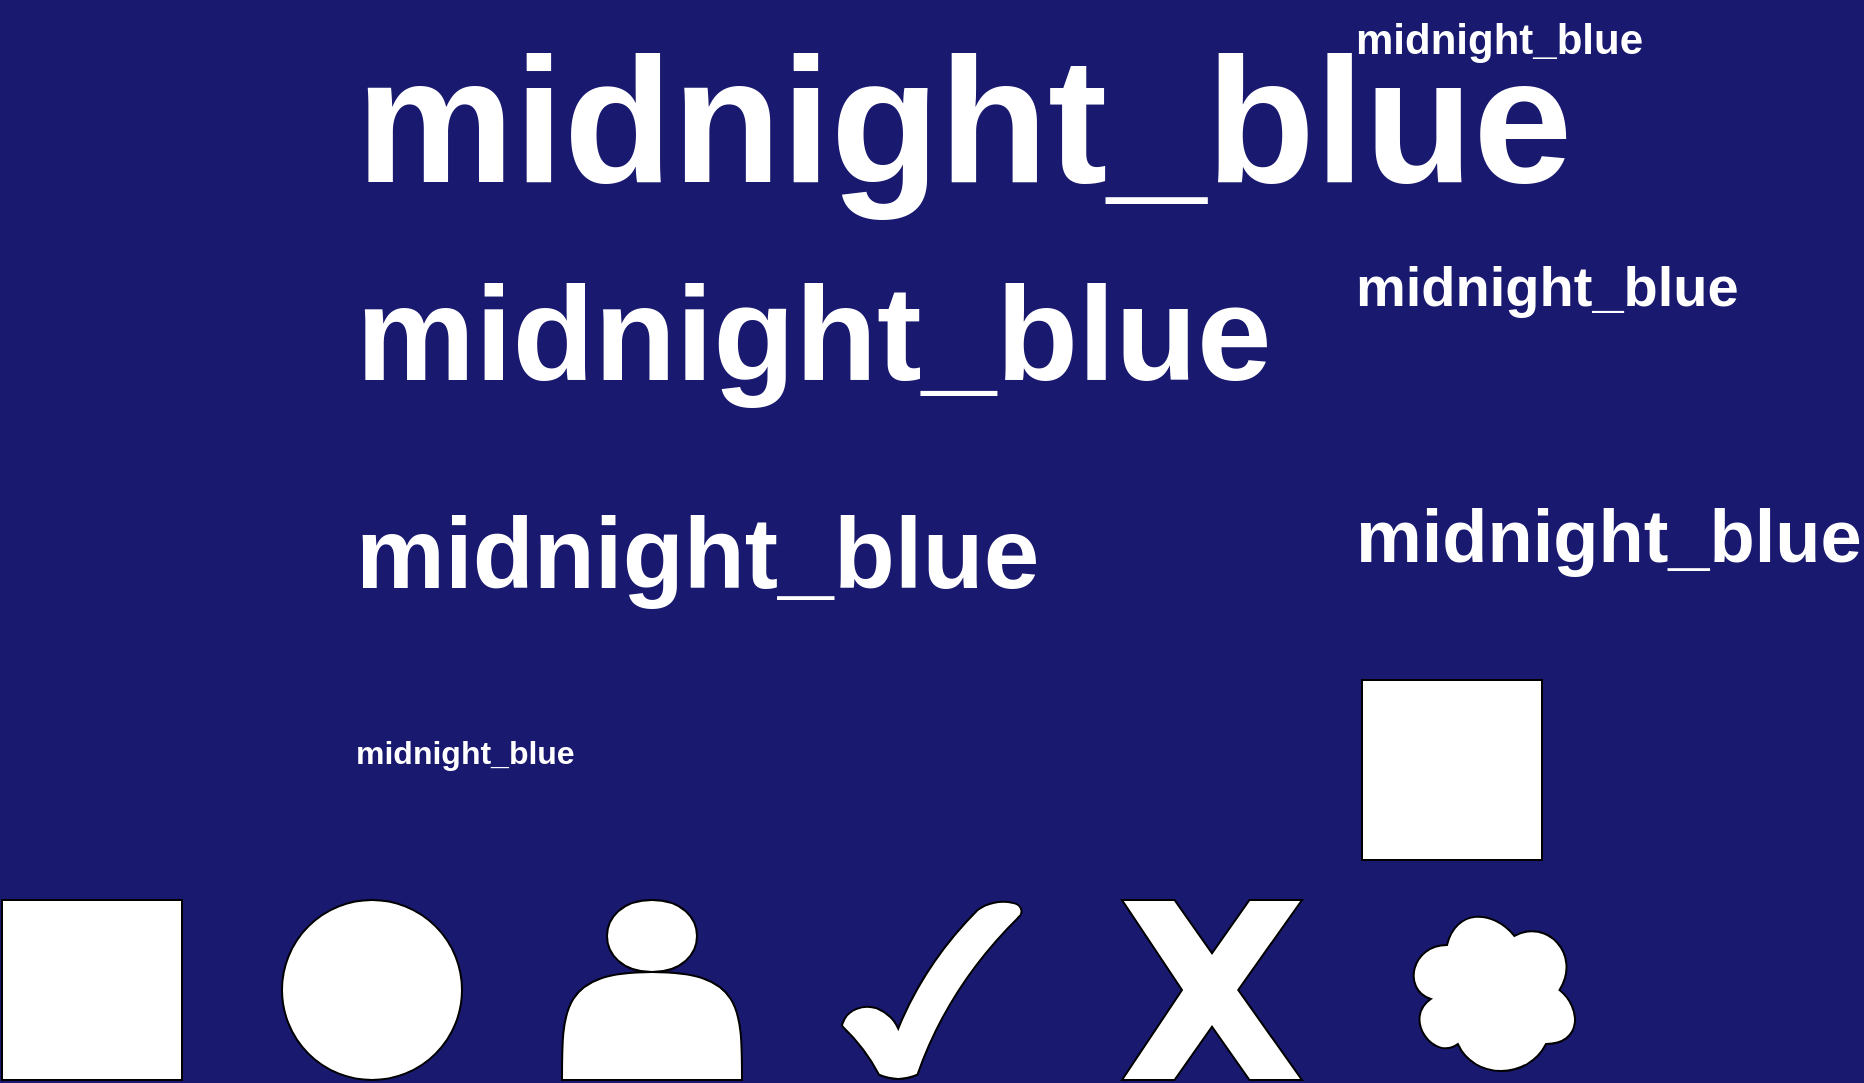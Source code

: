<mxfile>
  <diagram id="LjV" name="midnight_blue">
    <mxGraphModel dx="0" dy="0" background="#191970" grid="0" gridSize="10" guides="1" tooltips="1" connect="1" arrows="1" fold="1" page="1" pageScale="1" pageWidth="1169" pageHeight="827" math="0" shadow="0">
      <root>
        <mxCell id="page_root_LjV" parent="LjV"/>
        <mxCell id="node_root_LjV" parent="page_root_LjV"/>
        <mxCell id="LjV-2" value="midnight_blue" style="whiteSpace=wrap;html=1;fontColor=#FFFFFF;text;fontSize=89;fontStyle=1;fillColor=none" vertex="1" parent="node_root_LjV">
          <mxGeometry x="200" y="35" width="100" height="50" as="geometry"/>
        </mxCell>
        <mxCell id="LjV-3" value="midnight_blue" style="whiteSpace=wrap;html=1;fontColor=#FFFFFF;text;fontSize=21;fontStyle=1;fillColor=none" vertex="1" parent="node_root_LjV">
          <mxGeometry x="700" y="35" width="100" height="50" as="geometry"/>
        </mxCell>
        <mxCell id="LjV-4" value="midnight_blue" style="whiteSpace=wrap;html=1;fontColor=#FFFFFF;text;fontSize=67;fontStyle=1;fillColor=none" vertex="1" parent="node_root_LjV">
          <mxGeometry x="200" y="155" width="100" height="50" as="geometry"/>
        </mxCell>
        <mxCell id="LjV-5" value="midnight_blue" style="whiteSpace=wrap;html=1;fontColor=#FFFFFF;text;fontSize=28;fontStyle=1;fillColor=none" vertex="1" parent="node_root_LjV">
          <mxGeometry x="700" y="155" width="100" height="50" as="geometry"/>
        </mxCell>
        <mxCell id="LjV-6" value="midnight_blue" style="whiteSpace=wrap;html=1;fontColor=#FFFFFF;text;fontSize=50;fontStyle=1;fillColor=none" vertex="1" parent="node_root_LjV">
          <mxGeometry x="200" y="275" width="100" height="50" as="geometry"/>
        </mxCell>
        <mxCell id="LjV-7" value="midnight_blue" style="whiteSpace=wrap;html=1;fontColor=#FFFFFF;text;fontSize=37;fontStyle=1;fillColor=none" vertex="1" parent="node_root_LjV">
          <mxGeometry x="700" y="275" width="100" height="50" as="geometry"/>
        </mxCell>
        <mxCell id="LjV-8" value="midnight_blue" style="whiteSpace=wrap;html=1;fontColor=#FFFFFF;text;fontSize=16;fontStyle=1;fillColor=none" vertex="1" parent="node_root_LjV">
          <mxGeometry x="200" y="395" width="100" height="50" as="geometry"/>
        </mxCell>
        <mxCell id="LjV-9" value="" style="whiteSpace=wrap;html=1;fillColor=#ffffff;strokeColor=#000000;fontColor=#000000" vertex="1" parent="node_root_LjV">
          <mxGeometry x="705" y="375" width="90" height="90" as="geometry"/>
        </mxCell>
        <mxCell id="LjV-11" value="" style="whiteSpace=wrap;html=1;fillColor=#ffffff;strokeColor=#000000;fontColor=#000000" vertex="1" parent="node_root_LjV">
          <mxGeometry x="25" y="485" width="90" height="90" as="geometry"/>
        </mxCell>
        <mxCell id="LjV-12" value="" style="whiteSpace=wrap;html=1;fillColor=#ffffff;strokeColor=#000000;fontColor=#000000;ellipse" vertex="1" parent="node_root_LjV">
          <mxGeometry x="165" y="485" width="90" height="90" as="geometry"/>
        </mxCell>
        <mxCell id="LjV-13" value="" style="whiteSpace=wrap;html=1;fillColor=#ffffff;strokeColor=#000000;fontColor=#000000;shape=actor" vertex="1" parent="node_root_LjV">
          <mxGeometry x="305" y="485" width="90" height="90" as="geometry"/>
        </mxCell>
        <mxCell id="LjV-14" value="" style="whiteSpace=wrap;html=1;fillColor=#ffffff;strokeColor=#000000;fontColor=#000000;verticalLabelPosition=bottom;verticalAlign=top;shape=mxgraph.basic.tick" vertex="1" parent="node_root_LjV">
          <mxGeometry x="445" y="485" width="90" height="90" as="geometry"/>
        </mxCell>
        <mxCell id="LjV-15" value="" style="whiteSpace=wrap;html=1;fillColor=#ffffff;strokeColor=#000000;fontColor=#000000;verticalLabelPosition=bottom;verticalAlign=top;html=1;shape=mxgraph.basic.x" vertex="1" parent="node_root_LjV">
          <mxGeometry x="585" y="485" width="90" height="90" as="geometry"/>
        </mxCell>
        <mxCell id="LjV-16" value="" style="whiteSpace=wrap;html=1;fillColor=#ffffff;strokeColor=#000000;fontColor=#000000;shape=cloud" vertex="1" parent="node_root_LjV">
          <mxGeometry x="725" y="485" width="90" height="90" as="geometry"/>
        </mxCell>
      </root>
    </mxGraphModel>
  </diagram>
  <diagram id="L88" name="dodger_blue">
    <mxGraphModel dx="0" dy="0" background="#1E90FF" grid="0" gridSize="10" guides="1" tooltips="1" connect="1" arrows="1" fold="1" page="1" pageScale="1" pageWidth="1169" pageHeight="827" math="0" shadow="0">
      <root>
        <mxCell id="page_root_L88" parent="L88"/>
        <mxCell id="node_root_L88" parent="page_root_L88"/>
        <mxCell id="L88-2" value="dodger_blue" style="whiteSpace=wrap;html=1;fontColor=#FFFFFF;text;fontSize=89;fontStyle=1;fillColor=none" vertex="1" parent="node_root_L88">
          <mxGeometry x="200" y="35" width="100" height="50" as="geometry"/>
        </mxCell>
        <mxCell id="L88-3" value="dodger_blue" style="whiteSpace=wrap;html=1;fontColor=#FFFFFF;text;fontSize=21;fontStyle=1;fillColor=none" vertex="1" parent="node_root_L88">
          <mxGeometry x="700" y="35" width="100" height="50" as="geometry"/>
        </mxCell>
        <mxCell id="L88-4" value="dodger_blue" style="whiteSpace=wrap;html=1;fontColor=#FFFFFF;text;fontSize=67;fontStyle=1;fillColor=none" vertex="1" parent="node_root_L88">
          <mxGeometry x="200" y="155" width="100" height="50" as="geometry"/>
        </mxCell>
        <mxCell id="L88-5" value="dodger_blue" style="whiteSpace=wrap;html=1;fontColor=#FFFFFF;text;fontSize=28;fontStyle=1;fillColor=none" vertex="1" parent="node_root_L88">
          <mxGeometry x="700" y="155" width="100" height="50" as="geometry"/>
        </mxCell>
        <mxCell id="L88-6" value="dodger_blue" style="whiteSpace=wrap;html=1;fontColor=#FFFFFF;text;fontSize=50;fontStyle=1;fillColor=none" vertex="1" parent="node_root_L88">
          <mxGeometry x="200" y="275" width="100" height="50" as="geometry"/>
        </mxCell>
        <mxCell id="L88-7" value="dodger_blue" style="whiteSpace=wrap;html=1;fontColor=#FFFFFF;text;fontSize=37;fontStyle=1;fillColor=none" vertex="1" parent="node_root_L88">
          <mxGeometry x="700" y="275" width="100" height="50" as="geometry"/>
        </mxCell>
        <mxCell id="L88-8" value="dodger_blue" style="whiteSpace=wrap;html=1;fontColor=#FFFFFF;text;fontSize=16;fontStyle=1;fillColor=none" vertex="1" parent="node_root_L88">
          <mxGeometry x="200" y="395" width="100" height="50" as="geometry"/>
        </mxCell>
        <mxCell id="L88-9" value="" style="whiteSpace=wrap;html=1;fillColor=#ffffff;strokeColor=#000000;fontColor=#000000" vertex="1" parent="node_root_L88">
          <mxGeometry x="705" y="375" width="90" height="90" as="geometry"/>
        </mxCell>
        <mxCell id="L88-11" value="" style="whiteSpace=wrap;html=1;fillColor=#ffffff;strokeColor=#000000;fontColor=#000000" vertex="1" parent="node_root_L88">
          <mxGeometry x="25" y="485" width="90" height="90" as="geometry"/>
        </mxCell>
        <mxCell id="L88-12" value="" style="whiteSpace=wrap;html=1;fillColor=#ffffff;strokeColor=#000000;fontColor=#000000;ellipse" vertex="1" parent="node_root_L88">
          <mxGeometry x="165" y="485" width="90" height="90" as="geometry"/>
        </mxCell>
        <mxCell id="L88-13" value="" style="whiteSpace=wrap;html=1;fillColor=#ffffff;strokeColor=#000000;fontColor=#000000;shape=actor" vertex="1" parent="node_root_L88">
          <mxGeometry x="305" y="485" width="90" height="90" as="geometry"/>
        </mxCell>
        <mxCell id="L88-14" value="" style="whiteSpace=wrap;html=1;fillColor=#ffffff;strokeColor=#000000;fontColor=#000000;verticalLabelPosition=bottom;verticalAlign=top;shape=mxgraph.basic.tick" vertex="1" parent="node_root_L88">
          <mxGeometry x="445" y="485" width="90" height="90" as="geometry"/>
        </mxCell>
        <mxCell id="L88-15" value="" style="whiteSpace=wrap;html=1;fillColor=#ffffff;strokeColor=#000000;fontColor=#000000;verticalLabelPosition=bottom;verticalAlign=top;html=1;shape=mxgraph.basic.x" vertex="1" parent="node_root_L88">
          <mxGeometry x="585" y="485" width="90" height="90" as="geometry"/>
        </mxCell>
        <mxCell id="L88-16" value="" style="whiteSpace=wrap;html=1;fillColor=#ffffff;strokeColor=#000000;fontColor=#000000;shape=cloud" vertex="1" parent="node_root_L88">
          <mxGeometry x="725" y="485" width="90" height="90" as="geometry"/>
        </mxCell>
      </root>
    </mxGraphModel>
  </diagram>
  <diagram id="Abt" name="light_sea_green">
    <mxGraphModel dx="0" dy="0" background="#20B2AA" grid="0" gridSize="10" guides="1" tooltips="1" connect="1" arrows="1" fold="1" page="1" pageScale="1" pageWidth="1169" pageHeight="827" math="0" shadow="0">
      <root>
        <mxCell id="page_root_Abt" parent="Abt"/>
        <mxCell id="node_root_Abt" parent="page_root_Abt"/>
        <mxCell id="Abt-2" value="light_sea_green" style="whiteSpace=wrap;html=1;fontColor=#FFFFFF;text;fontSize=89;fontStyle=1;fillColor=none" vertex="1" parent="node_root_Abt">
          <mxGeometry x="200" y="35" width="100" height="50" as="geometry"/>
        </mxCell>
        <mxCell id="Abt-3" value="light_sea_green" style="whiteSpace=wrap;html=1;fontColor=#FFFFFF;text;fontSize=21;fontStyle=1;fillColor=none" vertex="1" parent="node_root_Abt">
          <mxGeometry x="700" y="35" width="100" height="50" as="geometry"/>
        </mxCell>
        <mxCell id="Abt-4" value="light_sea_green" style="whiteSpace=wrap;html=1;fontColor=#FFFFFF;text;fontSize=67;fontStyle=1;fillColor=none" vertex="1" parent="node_root_Abt">
          <mxGeometry x="200" y="155" width="100" height="50" as="geometry"/>
        </mxCell>
        <mxCell id="Abt-5" value="light_sea_green" style="whiteSpace=wrap;html=1;fontColor=#FFFFFF;text;fontSize=28;fontStyle=1;fillColor=none" vertex="1" parent="node_root_Abt">
          <mxGeometry x="700" y="155" width="100" height="50" as="geometry"/>
        </mxCell>
        <mxCell id="Abt-6" value="light_sea_green" style="whiteSpace=wrap;html=1;fontColor=#FFFFFF;text;fontSize=50;fontStyle=1;fillColor=none" vertex="1" parent="node_root_Abt">
          <mxGeometry x="200" y="275" width="100" height="50" as="geometry"/>
        </mxCell>
        <mxCell id="Abt-7" value="light_sea_green" style="whiteSpace=wrap;html=1;fontColor=#FFFFFF;text;fontSize=37;fontStyle=1;fillColor=none" vertex="1" parent="node_root_Abt">
          <mxGeometry x="700" y="275" width="100" height="50" as="geometry"/>
        </mxCell>
        <mxCell id="Abt-8" value="light_sea_green" style="whiteSpace=wrap;html=1;fontColor=#FFFFFF;text;fontSize=16;fontStyle=1;fillColor=none" vertex="1" parent="node_root_Abt">
          <mxGeometry x="200" y="395" width="100" height="50" as="geometry"/>
        </mxCell>
        <mxCell id="Abt-9" value="" style="whiteSpace=wrap;html=1;fillColor=#ffffff;strokeColor=#000000;fontColor=#000000" vertex="1" parent="node_root_Abt">
          <mxGeometry x="705" y="375" width="90" height="90" as="geometry"/>
        </mxCell>
        <mxCell id="Abt-11" value="" style="whiteSpace=wrap;html=1;fillColor=#ffffff;strokeColor=#000000;fontColor=#000000" vertex="1" parent="node_root_Abt">
          <mxGeometry x="25" y="485" width="90" height="90" as="geometry"/>
        </mxCell>
        <mxCell id="Abt-12" value="" style="whiteSpace=wrap;html=1;fillColor=#ffffff;strokeColor=#000000;fontColor=#000000;ellipse" vertex="1" parent="node_root_Abt">
          <mxGeometry x="165" y="485" width="90" height="90" as="geometry"/>
        </mxCell>
        <mxCell id="Abt-13" value="" style="whiteSpace=wrap;html=1;fillColor=#ffffff;strokeColor=#000000;fontColor=#000000;shape=actor" vertex="1" parent="node_root_Abt">
          <mxGeometry x="305" y="485" width="90" height="90" as="geometry"/>
        </mxCell>
        <mxCell id="Abt-14" value="" style="whiteSpace=wrap;html=1;fillColor=#ffffff;strokeColor=#000000;fontColor=#000000;verticalLabelPosition=bottom;verticalAlign=top;shape=mxgraph.basic.tick" vertex="1" parent="node_root_Abt">
          <mxGeometry x="445" y="485" width="90" height="90" as="geometry"/>
        </mxCell>
        <mxCell id="Abt-15" value="" style="whiteSpace=wrap;html=1;fillColor=#ffffff;strokeColor=#000000;fontColor=#000000;verticalLabelPosition=bottom;verticalAlign=top;html=1;shape=mxgraph.basic.x" vertex="1" parent="node_root_Abt">
          <mxGeometry x="585" y="485" width="90" height="90" as="geometry"/>
        </mxCell>
        <mxCell id="Abt-16" value="" style="whiteSpace=wrap;html=1;fillColor=#ffffff;strokeColor=#000000;fontColor=#000000;shape=cloud" vertex="1" parent="node_root_Abt">
          <mxGeometry x="725" y="485" width="90" height="90" as="geometry"/>
        </mxCell>
      </root>
    </mxGraphModel>
  </diagram>
  <diagram id="ZtF" name="forest_green">
    <mxGraphModel dx="0" dy="0" background="#228B22" grid="0" gridSize="10" guides="1" tooltips="1" connect="1" arrows="1" fold="1" page="1" pageScale="1" pageWidth="1169" pageHeight="827" math="0" shadow="0">
      <root>
        <mxCell id="page_root_ZtF" parent="ZtF"/>
        <mxCell id="node_root_ZtF" parent="page_root_ZtF"/>
        <mxCell id="ZtF-2" value="forest_green" style="whiteSpace=wrap;html=1;fontColor=#FFFFFF;text;fontSize=89;fontStyle=1;fillColor=none" vertex="1" parent="node_root_ZtF">
          <mxGeometry x="200" y="35" width="100" height="50" as="geometry"/>
        </mxCell>
        <mxCell id="ZtF-3" value="forest_green" style="whiteSpace=wrap;html=1;fontColor=#FFFFFF;text;fontSize=21;fontStyle=1;fillColor=none" vertex="1" parent="node_root_ZtF">
          <mxGeometry x="700" y="35" width="100" height="50" as="geometry"/>
        </mxCell>
        <mxCell id="ZtF-4" value="forest_green" style="whiteSpace=wrap;html=1;fontColor=#FFFFFF;text;fontSize=67;fontStyle=1;fillColor=none" vertex="1" parent="node_root_ZtF">
          <mxGeometry x="200" y="155" width="100" height="50" as="geometry"/>
        </mxCell>
        <mxCell id="ZtF-5" value="forest_green" style="whiteSpace=wrap;html=1;fontColor=#FFFFFF;text;fontSize=28;fontStyle=1;fillColor=none" vertex="1" parent="node_root_ZtF">
          <mxGeometry x="700" y="155" width="100" height="50" as="geometry"/>
        </mxCell>
        <mxCell id="ZtF-6" value="forest_green" style="whiteSpace=wrap;html=1;fontColor=#FFFFFF;text;fontSize=50;fontStyle=1;fillColor=none" vertex="1" parent="node_root_ZtF">
          <mxGeometry x="200" y="275" width="100" height="50" as="geometry"/>
        </mxCell>
        <mxCell id="ZtF-7" value="forest_green" style="whiteSpace=wrap;html=1;fontColor=#FFFFFF;text;fontSize=37;fontStyle=1;fillColor=none" vertex="1" parent="node_root_ZtF">
          <mxGeometry x="700" y="275" width="100" height="50" as="geometry"/>
        </mxCell>
        <mxCell id="ZtF-8" value="forest_green" style="whiteSpace=wrap;html=1;fontColor=#FFFFFF;text;fontSize=16;fontStyle=1;fillColor=none" vertex="1" parent="node_root_ZtF">
          <mxGeometry x="200" y="395" width="100" height="50" as="geometry"/>
        </mxCell>
        <mxCell id="ZtF-9" value="" style="whiteSpace=wrap;html=1;fillColor=#ffffff;strokeColor=#000000;fontColor=#000000" vertex="1" parent="node_root_ZtF">
          <mxGeometry x="705" y="375" width="90" height="90" as="geometry"/>
        </mxCell>
        <mxCell id="ZtF-11" value="" style="whiteSpace=wrap;html=1;fillColor=#ffffff;strokeColor=#000000;fontColor=#000000" vertex="1" parent="node_root_ZtF">
          <mxGeometry x="25" y="485" width="90" height="90" as="geometry"/>
        </mxCell>
        <mxCell id="ZtF-12" value="" style="whiteSpace=wrap;html=1;fillColor=#ffffff;strokeColor=#000000;fontColor=#000000;ellipse" vertex="1" parent="node_root_ZtF">
          <mxGeometry x="165" y="485" width="90" height="90" as="geometry"/>
        </mxCell>
        <mxCell id="ZtF-13" value="" style="whiteSpace=wrap;html=1;fillColor=#ffffff;strokeColor=#000000;fontColor=#000000;shape=actor" vertex="1" parent="node_root_ZtF">
          <mxGeometry x="305" y="485" width="90" height="90" as="geometry"/>
        </mxCell>
        <mxCell id="ZtF-14" value="" style="whiteSpace=wrap;html=1;fillColor=#ffffff;strokeColor=#000000;fontColor=#000000;verticalLabelPosition=bottom;verticalAlign=top;shape=mxgraph.basic.tick" vertex="1" parent="node_root_ZtF">
          <mxGeometry x="445" y="485" width="90" height="90" as="geometry"/>
        </mxCell>
        <mxCell id="ZtF-15" value="" style="whiteSpace=wrap;html=1;fillColor=#ffffff;strokeColor=#000000;fontColor=#000000;verticalLabelPosition=bottom;verticalAlign=top;html=1;shape=mxgraph.basic.x" vertex="1" parent="node_root_ZtF">
          <mxGeometry x="585" y="485" width="90" height="90" as="geometry"/>
        </mxCell>
        <mxCell id="ZtF-16" value="" style="whiteSpace=wrap;html=1;fillColor=#ffffff;strokeColor=#000000;fontColor=#000000;shape=cloud" vertex="1" parent="node_root_ZtF">
          <mxGeometry x="725" y="485" width="90" height="90" as="geometry"/>
        </mxCell>
      </root>
    </mxGraphModel>
  </diagram>
  <diagram id="W2i" name="sea_green">
    <mxGraphModel dx="0" dy="0" background="#2E8B57" grid="0" gridSize="10" guides="1" tooltips="1" connect="1" arrows="1" fold="1" page="1" pageScale="1" pageWidth="1169" pageHeight="827" math="0" shadow="0">
      <root>
        <mxCell id="page_root_W2i" parent="W2i"/>
        <mxCell id="node_root_W2i" parent="page_root_W2i"/>
        <mxCell id="W2i-2" value="sea_green" style="whiteSpace=wrap;html=1;fontColor=#FFFFFF;text;fontSize=89;fontStyle=1;fillColor=none" vertex="1" parent="node_root_W2i">
          <mxGeometry x="200" y="35" width="100" height="50" as="geometry"/>
        </mxCell>
        <mxCell id="W2i-3" value="sea_green" style="whiteSpace=wrap;html=1;fontColor=#FFFFFF;text;fontSize=21;fontStyle=1;fillColor=none" vertex="1" parent="node_root_W2i">
          <mxGeometry x="700" y="35" width="100" height="50" as="geometry"/>
        </mxCell>
        <mxCell id="W2i-4" value="sea_green" style="whiteSpace=wrap;html=1;fontColor=#FFFFFF;text;fontSize=67;fontStyle=1;fillColor=none" vertex="1" parent="node_root_W2i">
          <mxGeometry x="200" y="155" width="100" height="50" as="geometry"/>
        </mxCell>
        <mxCell id="W2i-5" value="sea_green" style="whiteSpace=wrap;html=1;fontColor=#FFFFFF;text;fontSize=28;fontStyle=1;fillColor=none" vertex="1" parent="node_root_W2i">
          <mxGeometry x="700" y="155" width="100" height="50" as="geometry"/>
        </mxCell>
        <mxCell id="W2i-6" value="sea_green" style="whiteSpace=wrap;html=1;fontColor=#FFFFFF;text;fontSize=50;fontStyle=1;fillColor=none" vertex="1" parent="node_root_W2i">
          <mxGeometry x="200" y="275" width="100" height="50" as="geometry"/>
        </mxCell>
        <mxCell id="W2i-7" value="sea_green" style="whiteSpace=wrap;html=1;fontColor=#FFFFFF;text;fontSize=37;fontStyle=1;fillColor=none" vertex="1" parent="node_root_W2i">
          <mxGeometry x="700" y="275" width="100" height="50" as="geometry"/>
        </mxCell>
        <mxCell id="W2i-8" value="sea_green" style="whiteSpace=wrap;html=1;fontColor=#FFFFFF;text;fontSize=16;fontStyle=1;fillColor=none" vertex="1" parent="node_root_W2i">
          <mxGeometry x="200" y="395" width="100" height="50" as="geometry"/>
        </mxCell>
        <mxCell id="W2i-9" value="" style="whiteSpace=wrap;html=1;fillColor=#ffffff;strokeColor=#000000;fontColor=#000000" vertex="1" parent="node_root_W2i">
          <mxGeometry x="705" y="375" width="90" height="90" as="geometry"/>
        </mxCell>
        <mxCell id="W2i-11" value="" style="whiteSpace=wrap;html=1;fillColor=#ffffff;strokeColor=#000000;fontColor=#000000" vertex="1" parent="node_root_W2i">
          <mxGeometry x="25" y="485" width="90" height="90" as="geometry"/>
        </mxCell>
        <mxCell id="W2i-12" value="" style="whiteSpace=wrap;html=1;fillColor=#ffffff;strokeColor=#000000;fontColor=#000000;ellipse" vertex="1" parent="node_root_W2i">
          <mxGeometry x="165" y="485" width="90" height="90" as="geometry"/>
        </mxCell>
        <mxCell id="W2i-13" value="" style="whiteSpace=wrap;html=1;fillColor=#ffffff;strokeColor=#000000;fontColor=#000000;shape=actor" vertex="1" parent="node_root_W2i">
          <mxGeometry x="305" y="485" width="90" height="90" as="geometry"/>
        </mxCell>
        <mxCell id="W2i-14" value="" style="whiteSpace=wrap;html=1;fillColor=#ffffff;strokeColor=#000000;fontColor=#000000;verticalLabelPosition=bottom;verticalAlign=top;shape=mxgraph.basic.tick" vertex="1" parent="node_root_W2i">
          <mxGeometry x="445" y="485" width="90" height="90" as="geometry"/>
        </mxCell>
        <mxCell id="W2i-15" value="" style="whiteSpace=wrap;html=1;fillColor=#ffffff;strokeColor=#000000;fontColor=#000000;verticalLabelPosition=bottom;verticalAlign=top;html=1;shape=mxgraph.basic.x" vertex="1" parent="node_root_W2i">
          <mxGeometry x="585" y="485" width="90" height="90" as="geometry"/>
        </mxCell>
        <mxCell id="W2i-16" value="" style="whiteSpace=wrap;html=1;fillColor=#ffffff;strokeColor=#000000;fontColor=#000000;shape=cloud" vertex="1" parent="node_root_W2i">
          <mxGeometry x="725" y="485" width="90" height="90" as="geometry"/>
        </mxCell>
      </root>
    </mxGraphModel>
  </diagram>
  <diagram id="7N0" name="dark_slate_gray">
    <mxGraphModel dx="0" dy="0" background="#2F4F4F" grid="0" gridSize="10" guides="1" tooltips="1" connect="1" arrows="1" fold="1" page="1" pageScale="1" pageWidth="1169" pageHeight="827" math="0" shadow="0">
      <root>
        <mxCell id="page_root_7N0" parent="7N0"/>
        <mxCell id="node_root_7N0" parent="page_root_7N0"/>
        <mxCell id="7N0-2" value="dark_slate_gray" style="whiteSpace=wrap;html=1;fontColor=#FFFFFF;text;fontSize=89;fontStyle=1;fillColor=none" vertex="1" parent="node_root_7N0">
          <mxGeometry x="200" y="35" width="100" height="50" as="geometry"/>
        </mxCell>
        <mxCell id="7N0-3" value="dark_slate_gray" style="whiteSpace=wrap;html=1;fontColor=#FFFFFF;text;fontSize=21;fontStyle=1;fillColor=none" vertex="1" parent="node_root_7N0">
          <mxGeometry x="700" y="35" width="100" height="50" as="geometry"/>
        </mxCell>
        <mxCell id="7N0-4" value="dark_slate_gray" style="whiteSpace=wrap;html=1;fontColor=#FFFFFF;text;fontSize=67;fontStyle=1;fillColor=none" vertex="1" parent="node_root_7N0">
          <mxGeometry x="200" y="155" width="100" height="50" as="geometry"/>
        </mxCell>
        <mxCell id="7N0-5" value="dark_slate_gray" style="whiteSpace=wrap;html=1;fontColor=#FFFFFF;text;fontSize=28;fontStyle=1;fillColor=none" vertex="1" parent="node_root_7N0">
          <mxGeometry x="700" y="155" width="100" height="50" as="geometry"/>
        </mxCell>
        <mxCell id="7N0-6" value="dark_slate_gray" style="whiteSpace=wrap;html=1;fontColor=#FFFFFF;text;fontSize=50;fontStyle=1;fillColor=none" vertex="1" parent="node_root_7N0">
          <mxGeometry x="200" y="275" width="100" height="50" as="geometry"/>
        </mxCell>
        <mxCell id="7N0-7" value="dark_slate_gray" style="whiteSpace=wrap;html=1;fontColor=#FFFFFF;text;fontSize=37;fontStyle=1;fillColor=none" vertex="1" parent="node_root_7N0">
          <mxGeometry x="700" y="275" width="100" height="50" as="geometry"/>
        </mxCell>
        <mxCell id="7N0-8" value="dark_slate_gray" style="whiteSpace=wrap;html=1;fontColor=#FFFFFF;text;fontSize=16;fontStyle=1;fillColor=none" vertex="1" parent="node_root_7N0">
          <mxGeometry x="200" y="395" width="100" height="50" as="geometry"/>
        </mxCell>
        <mxCell id="7N0-9" value="" style="whiteSpace=wrap;html=1;fillColor=#ffffff;strokeColor=#000000;fontColor=#000000" vertex="1" parent="node_root_7N0">
          <mxGeometry x="705" y="375" width="90" height="90" as="geometry"/>
        </mxCell>
        <mxCell id="7N0-11" value="" style="whiteSpace=wrap;html=1;fillColor=#ffffff;strokeColor=#000000;fontColor=#000000" vertex="1" parent="node_root_7N0">
          <mxGeometry x="25" y="485" width="90" height="90" as="geometry"/>
        </mxCell>
        <mxCell id="7N0-12" value="" style="whiteSpace=wrap;html=1;fillColor=#ffffff;strokeColor=#000000;fontColor=#000000;ellipse" vertex="1" parent="node_root_7N0">
          <mxGeometry x="165" y="485" width="90" height="90" as="geometry"/>
        </mxCell>
        <mxCell id="7N0-13" value="" style="whiteSpace=wrap;html=1;fillColor=#ffffff;strokeColor=#000000;fontColor=#000000;shape=actor" vertex="1" parent="node_root_7N0">
          <mxGeometry x="305" y="485" width="90" height="90" as="geometry"/>
        </mxCell>
        <mxCell id="7N0-14" value="" style="whiteSpace=wrap;html=1;fillColor=#ffffff;strokeColor=#000000;fontColor=#000000;verticalLabelPosition=bottom;verticalAlign=top;shape=mxgraph.basic.tick" vertex="1" parent="node_root_7N0">
          <mxGeometry x="445" y="485" width="90" height="90" as="geometry"/>
        </mxCell>
        <mxCell id="7N0-15" value="" style="whiteSpace=wrap;html=1;fillColor=#ffffff;strokeColor=#000000;fontColor=#000000;verticalLabelPosition=bottom;verticalAlign=top;html=1;shape=mxgraph.basic.x" vertex="1" parent="node_root_7N0">
          <mxGeometry x="585" y="485" width="90" height="90" as="geometry"/>
        </mxCell>
        <mxCell id="7N0-16" value="" style="whiteSpace=wrap;html=1;fillColor=#ffffff;strokeColor=#000000;fontColor=#000000;shape=cloud" vertex="1" parent="node_root_7N0">
          <mxGeometry x="725" y="485" width="90" height="90" as="geometry"/>
        </mxCell>
      </root>
    </mxGraphModel>
  </diagram>
  <diagram id="tMZ" name="dark_slate_grey">
    <mxGraphModel dx="0" dy="0" background="#2F4F4F" grid="0" gridSize="10" guides="1" tooltips="1" connect="1" arrows="1" fold="1" page="1" pageScale="1" pageWidth="1169" pageHeight="827" math="0" shadow="0">
      <root>
        <mxCell id="page_root_tMZ" parent="tMZ"/>
        <mxCell id="node_root_tMZ" parent="page_root_tMZ"/>
        <mxCell id="tMZ-2" value="dark_slate_grey" style="whiteSpace=wrap;html=1;fontColor=#FFFFFF;text;fontSize=89;fontStyle=1;fillColor=none" vertex="1" parent="node_root_tMZ">
          <mxGeometry x="200" y="35" width="100" height="50" as="geometry"/>
        </mxCell>
        <mxCell id="tMZ-3" value="dark_slate_grey" style="whiteSpace=wrap;html=1;fontColor=#FFFFFF;text;fontSize=21;fontStyle=1;fillColor=none" vertex="1" parent="node_root_tMZ">
          <mxGeometry x="700" y="35" width="100" height="50" as="geometry"/>
        </mxCell>
        <mxCell id="tMZ-4" value="dark_slate_grey" style="whiteSpace=wrap;html=1;fontColor=#FFFFFF;text;fontSize=67;fontStyle=1;fillColor=none" vertex="1" parent="node_root_tMZ">
          <mxGeometry x="200" y="155" width="100" height="50" as="geometry"/>
        </mxCell>
        <mxCell id="tMZ-5" value="dark_slate_grey" style="whiteSpace=wrap;html=1;fontColor=#FFFFFF;text;fontSize=28;fontStyle=1;fillColor=none" vertex="1" parent="node_root_tMZ">
          <mxGeometry x="700" y="155" width="100" height="50" as="geometry"/>
        </mxCell>
        <mxCell id="tMZ-6" value="dark_slate_grey" style="whiteSpace=wrap;html=1;fontColor=#FFFFFF;text;fontSize=50;fontStyle=1;fillColor=none" vertex="1" parent="node_root_tMZ">
          <mxGeometry x="200" y="275" width="100" height="50" as="geometry"/>
        </mxCell>
        <mxCell id="tMZ-7" value="dark_slate_grey" style="whiteSpace=wrap;html=1;fontColor=#FFFFFF;text;fontSize=37;fontStyle=1;fillColor=none" vertex="1" parent="node_root_tMZ">
          <mxGeometry x="700" y="275" width="100" height="50" as="geometry"/>
        </mxCell>
        <mxCell id="tMZ-8" value="dark_slate_grey" style="whiteSpace=wrap;html=1;fontColor=#FFFFFF;text;fontSize=16;fontStyle=1;fillColor=none" vertex="1" parent="node_root_tMZ">
          <mxGeometry x="200" y="395" width="100" height="50" as="geometry"/>
        </mxCell>
        <mxCell id="tMZ-9" value="" style="whiteSpace=wrap;html=1;fillColor=#ffffff;strokeColor=#000000;fontColor=#000000" vertex="1" parent="node_root_tMZ">
          <mxGeometry x="705" y="375" width="90" height="90" as="geometry"/>
        </mxCell>
        <mxCell id="tMZ-11" value="" style="whiteSpace=wrap;html=1;fillColor=#ffffff;strokeColor=#000000;fontColor=#000000" vertex="1" parent="node_root_tMZ">
          <mxGeometry x="25" y="485" width="90" height="90" as="geometry"/>
        </mxCell>
        <mxCell id="tMZ-12" value="" style="whiteSpace=wrap;html=1;fillColor=#ffffff;strokeColor=#000000;fontColor=#000000;ellipse" vertex="1" parent="node_root_tMZ">
          <mxGeometry x="165" y="485" width="90" height="90" as="geometry"/>
        </mxCell>
        <mxCell id="tMZ-13" value="" style="whiteSpace=wrap;html=1;fillColor=#ffffff;strokeColor=#000000;fontColor=#000000;shape=actor" vertex="1" parent="node_root_tMZ">
          <mxGeometry x="305" y="485" width="90" height="90" as="geometry"/>
        </mxCell>
        <mxCell id="tMZ-14" value="" style="whiteSpace=wrap;html=1;fillColor=#ffffff;strokeColor=#000000;fontColor=#000000;verticalLabelPosition=bottom;verticalAlign=top;shape=mxgraph.basic.tick" vertex="1" parent="node_root_tMZ">
          <mxGeometry x="445" y="485" width="90" height="90" as="geometry"/>
        </mxCell>
        <mxCell id="tMZ-15" value="" style="whiteSpace=wrap;html=1;fillColor=#ffffff;strokeColor=#000000;fontColor=#000000;verticalLabelPosition=bottom;verticalAlign=top;html=1;shape=mxgraph.basic.x" vertex="1" parent="node_root_tMZ">
          <mxGeometry x="585" y="485" width="90" height="90" as="geometry"/>
        </mxCell>
        <mxCell id="tMZ-16" value="" style="whiteSpace=wrap;html=1;fillColor=#ffffff;strokeColor=#000000;fontColor=#000000;shape=cloud" vertex="1" parent="node_root_tMZ">
          <mxGeometry x="725" y="485" width="90" height="90" as="geometry"/>
        </mxCell>
      </root>
    </mxGraphModel>
  </diagram>
  <diagram id="wPN" name="lime_green">
    <mxGraphModel dx="0" dy="0" background="#32CD32" grid="0" gridSize="10" guides="1" tooltips="1" connect="1" arrows="1" fold="1" page="1" pageScale="1" pageWidth="1169" pageHeight="827" math="0" shadow="0">
      <root>
        <mxCell id="page_root_wPN" parent="wPN"/>
        <mxCell id="node_root_wPN" parent="page_root_wPN"/>
        <mxCell id="wPN-2" value="lime_green" style="whiteSpace=wrap;html=1;fontColor=#FFFFFF;text;fontSize=89;fontStyle=1;fillColor=none" vertex="1" parent="node_root_wPN">
          <mxGeometry x="200" y="35" width="100" height="50" as="geometry"/>
        </mxCell>
        <mxCell id="wPN-3" value="lime_green" style="whiteSpace=wrap;html=1;fontColor=#FFFFFF;text;fontSize=21;fontStyle=1;fillColor=none" vertex="1" parent="node_root_wPN">
          <mxGeometry x="700" y="35" width="100" height="50" as="geometry"/>
        </mxCell>
        <mxCell id="wPN-4" value="lime_green" style="whiteSpace=wrap;html=1;fontColor=#FFFFFF;text;fontSize=67;fontStyle=1;fillColor=none" vertex="1" parent="node_root_wPN">
          <mxGeometry x="200" y="155" width="100" height="50" as="geometry"/>
        </mxCell>
        <mxCell id="wPN-5" value="lime_green" style="whiteSpace=wrap;html=1;fontColor=#FFFFFF;text;fontSize=28;fontStyle=1;fillColor=none" vertex="1" parent="node_root_wPN">
          <mxGeometry x="700" y="155" width="100" height="50" as="geometry"/>
        </mxCell>
        <mxCell id="wPN-6" value="lime_green" style="whiteSpace=wrap;html=1;fontColor=#FFFFFF;text;fontSize=50;fontStyle=1;fillColor=none" vertex="1" parent="node_root_wPN">
          <mxGeometry x="200" y="275" width="100" height="50" as="geometry"/>
        </mxCell>
        <mxCell id="wPN-7" value="lime_green" style="whiteSpace=wrap;html=1;fontColor=#FFFFFF;text;fontSize=37;fontStyle=1;fillColor=none" vertex="1" parent="node_root_wPN">
          <mxGeometry x="700" y="275" width="100" height="50" as="geometry"/>
        </mxCell>
        <mxCell id="wPN-8" value="lime_green" style="whiteSpace=wrap;html=1;fontColor=#FFFFFF;text;fontSize=16;fontStyle=1;fillColor=none" vertex="1" parent="node_root_wPN">
          <mxGeometry x="200" y="395" width="100" height="50" as="geometry"/>
        </mxCell>
        <mxCell id="wPN-9" value="" style="whiteSpace=wrap;html=1;fillColor=#ffffff;strokeColor=#000000;fontColor=#000000" vertex="1" parent="node_root_wPN">
          <mxGeometry x="705" y="375" width="90" height="90" as="geometry"/>
        </mxCell>
        <mxCell id="wPN-11" value="" style="whiteSpace=wrap;html=1;fillColor=#ffffff;strokeColor=#000000;fontColor=#000000" vertex="1" parent="node_root_wPN">
          <mxGeometry x="25" y="485" width="90" height="90" as="geometry"/>
        </mxCell>
        <mxCell id="wPN-12" value="" style="whiteSpace=wrap;html=1;fillColor=#ffffff;strokeColor=#000000;fontColor=#000000;ellipse" vertex="1" parent="node_root_wPN">
          <mxGeometry x="165" y="485" width="90" height="90" as="geometry"/>
        </mxCell>
        <mxCell id="wPN-13" value="" style="whiteSpace=wrap;html=1;fillColor=#ffffff;strokeColor=#000000;fontColor=#000000;shape=actor" vertex="1" parent="node_root_wPN">
          <mxGeometry x="305" y="485" width="90" height="90" as="geometry"/>
        </mxCell>
        <mxCell id="wPN-14" value="" style="whiteSpace=wrap;html=1;fillColor=#ffffff;strokeColor=#000000;fontColor=#000000;verticalLabelPosition=bottom;verticalAlign=top;shape=mxgraph.basic.tick" vertex="1" parent="node_root_wPN">
          <mxGeometry x="445" y="485" width="90" height="90" as="geometry"/>
        </mxCell>
        <mxCell id="wPN-15" value="" style="whiteSpace=wrap;html=1;fillColor=#ffffff;strokeColor=#000000;fontColor=#000000;verticalLabelPosition=bottom;verticalAlign=top;html=1;shape=mxgraph.basic.x" vertex="1" parent="node_root_wPN">
          <mxGeometry x="585" y="485" width="90" height="90" as="geometry"/>
        </mxCell>
        <mxCell id="wPN-16" value="" style="whiteSpace=wrap;html=1;fillColor=#ffffff;strokeColor=#000000;fontColor=#000000;shape=cloud" vertex="1" parent="node_root_wPN">
          <mxGeometry x="725" y="485" width="90" height="90" as="geometry"/>
        </mxCell>
      </root>
    </mxGraphModel>
  </diagram>
  <diagram id="aJ4" name="medium_sea_green">
    <mxGraphModel dx="0" dy="0" background="#3CB371" grid="0" gridSize="10" guides="1" tooltips="1" connect="1" arrows="1" fold="1" page="1" pageScale="1" pageWidth="1169" pageHeight="827" math="0" shadow="0">
      <root>
        <mxCell id="page_root_aJ4" parent="aJ4"/>
        <mxCell id="node_root_aJ4" parent="page_root_aJ4"/>
        <mxCell id="aJ4-2" value="medium_sea_green" style="whiteSpace=wrap;html=1;fontColor=#FFFFFF;text;fontSize=89;fontStyle=1;fillColor=none" vertex="1" parent="node_root_aJ4">
          <mxGeometry x="200" y="35" width="100" height="50" as="geometry"/>
        </mxCell>
        <mxCell id="aJ4-3" value="medium_sea_green" style="whiteSpace=wrap;html=1;fontColor=#FFFFFF;text;fontSize=21;fontStyle=1;fillColor=none" vertex="1" parent="node_root_aJ4">
          <mxGeometry x="700" y="35" width="100" height="50" as="geometry"/>
        </mxCell>
        <mxCell id="aJ4-4" value="medium_sea_green" style="whiteSpace=wrap;html=1;fontColor=#FFFFFF;text;fontSize=67;fontStyle=1;fillColor=none" vertex="1" parent="node_root_aJ4">
          <mxGeometry x="200" y="155" width="100" height="50" as="geometry"/>
        </mxCell>
        <mxCell id="aJ4-5" value="medium_sea_green" style="whiteSpace=wrap;html=1;fontColor=#FFFFFF;text;fontSize=28;fontStyle=1;fillColor=none" vertex="1" parent="node_root_aJ4">
          <mxGeometry x="700" y="155" width="100" height="50" as="geometry"/>
        </mxCell>
        <mxCell id="aJ4-6" value="medium_sea_green" style="whiteSpace=wrap;html=1;fontColor=#FFFFFF;text;fontSize=50;fontStyle=1;fillColor=none" vertex="1" parent="node_root_aJ4">
          <mxGeometry x="200" y="275" width="100" height="50" as="geometry"/>
        </mxCell>
        <mxCell id="aJ4-7" value="medium_sea_green" style="whiteSpace=wrap;html=1;fontColor=#FFFFFF;text;fontSize=37;fontStyle=1;fillColor=none" vertex="1" parent="node_root_aJ4">
          <mxGeometry x="700" y="275" width="100" height="50" as="geometry"/>
        </mxCell>
        <mxCell id="aJ4-8" value="medium_sea_green" style="whiteSpace=wrap;html=1;fontColor=#FFFFFF;text;fontSize=16;fontStyle=1;fillColor=none" vertex="1" parent="node_root_aJ4">
          <mxGeometry x="200" y="395" width="100" height="50" as="geometry"/>
        </mxCell>
        <mxCell id="aJ4-9" value="" style="whiteSpace=wrap;html=1;fillColor=#ffffff;strokeColor=#000000;fontColor=#000000" vertex="1" parent="node_root_aJ4">
          <mxGeometry x="705" y="375" width="90" height="90" as="geometry"/>
        </mxCell>
        <mxCell id="aJ4-11" value="" style="whiteSpace=wrap;html=1;fillColor=#ffffff;strokeColor=#000000;fontColor=#000000" vertex="1" parent="node_root_aJ4">
          <mxGeometry x="25" y="485" width="90" height="90" as="geometry"/>
        </mxCell>
        <mxCell id="aJ4-12" value="" style="whiteSpace=wrap;html=1;fillColor=#ffffff;strokeColor=#000000;fontColor=#000000;ellipse" vertex="1" parent="node_root_aJ4">
          <mxGeometry x="165" y="485" width="90" height="90" as="geometry"/>
        </mxCell>
        <mxCell id="aJ4-13" value="" style="whiteSpace=wrap;html=1;fillColor=#ffffff;strokeColor=#000000;fontColor=#000000;shape=actor" vertex="1" parent="node_root_aJ4">
          <mxGeometry x="305" y="485" width="90" height="90" as="geometry"/>
        </mxCell>
        <mxCell id="aJ4-14" value="" style="whiteSpace=wrap;html=1;fillColor=#ffffff;strokeColor=#000000;fontColor=#000000;verticalLabelPosition=bottom;verticalAlign=top;shape=mxgraph.basic.tick" vertex="1" parent="node_root_aJ4">
          <mxGeometry x="445" y="485" width="90" height="90" as="geometry"/>
        </mxCell>
        <mxCell id="aJ4-15" value="" style="whiteSpace=wrap;html=1;fillColor=#ffffff;strokeColor=#000000;fontColor=#000000;verticalLabelPosition=bottom;verticalAlign=top;html=1;shape=mxgraph.basic.x" vertex="1" parent="node_root_aJ4">
          <mxGeometry x="585" y="485" width="90" height="90" as="geometry"/>
        </mxCell>
        <mxCell id="aJ4-16" value="" style="whiteSpace=wrap;html=1;fillColor=#ffffff;strokeColor=#000000;fontColor=#000000;shape=cloud" vertex="1" parent="node_root_aJ4">
          <mxGeometry x="725" y="485" width="90" height="90" as="geometry"/>
        </mxCell>
      </root>
    </mxGraphModel>
  </diagram>
  <diagram id="DqR" name="turquoise">
    <mxGraphModel dx="0" dy="0" background="#40E0D0" grid="0" gridSize="10" guides="1" tooltips="1" connect="1" arrows="1" fold="1" page="1" pageScale="1" pageWidth="1169" pageHeight="827" math="0" shadow="0">
      <root>
        <mxCell id="page_root_DqR" parent="DqR"/>
        <mxCell id="node_root_DqR" parent="page_root_DqR"/>
        <mxCell id="DqR-2" value="turquoise" style="whiteSpace=wrap;html=1;fontColor=#1F2D3D;text;fontSize=89;fontStyle=1;fillColor=none" vertex="1" parent="node_root_DqR">
          <mxGeometry x="200" y="35" width="100" height="50" as="geometry"/>
        </mxCell>
        <mxCell id="DqR-3" value="turquoise" style="whiteSpace=wrap;html=1;fontColor=#1F2D3D;text;fontSize=21;fontStyle=1;fillColor=none" vertex="1" parent="node_root_DqR">
          <mxGeometry x="700" y="35" width="100" height="50" as="geometry"/>
        </mxCell>
        <mxCell id="DqR-4" value="turquoise" style="whiteSpace=wrap;html=1;fontColor=#1F2D3D;text;fontSize=67;fontStyle=1;fillColor=none" vertex="1" parent="node_root_DqR">
          <mxGeometry x="200" y="155" width="100" height="50" as="geometry"/>
        </mxCell>
        <mxCell id="DqR-5" value="turquoise" style="whiteSpace=wrap;html=1;fontColor=#1F2D3D;text;fontSize=28;fontStyle=1;fillColor=none" vertex="1" parent="node_root_DqR">
          <mxGeometry x="700" y="155" width="100" height="50" as="geometry"/>
        </mxCell>
        <mxCell id="DqR-6" value="turquoise" style="whiteSpace=wrap;html=1;fontColor=#1F2D3D;text;fontSize=50;fontStyle=1;fillColor=none" vertex="1" parent="node_root_DqR">
          <mxGeometry x="200" y="275" width="100" height="50" as="geometry"/>
        </mxCell>
        <mxCell id="DqR-7" value="turquoise" style="whiteSpace=wrap;html=1;fontColor=#1F2D3D;text;fontSize=37;fontStyle=1;fillColor=none" vertex="1" parent="node_root_DqR">
          <mxGeometry x="700" y="275" width="100" height="50" as="geometry"/>
        </mxCell>
        <mxCell id="DqR-8" value="turquoise" style="whiteSpace=wrap;html=1;fontColor=#1F2D3D;text;fontSize=16;fontStyle=1;fillColor=none" vertex="1" parent="node_root_DqR">
          <mxGeometry x="200" y="395" width="100" height="50" as="geometry"/>
        </mxCell>
        <mxCell id="DqR-9" value="" style="whiteSpace=wrap;html=1;fillColor=#ffffff;strokeColor=#000000;fontColor=#000000" vertex="1" parent="node_root_DqR">
          <mxGeometry x="705" y="375" width="90" height="90" as="geometry"/>
        </mxCell>
        <mxCell id="DqR-11" value="" style="whiteSpace=wrap;html=1;fillColor=#ffffff;strokeColor=#000000;fontColor=#000000" vertex="1" parent="node_root_DqR">
          <mxGeometry x="25" y="485" width="90" height="90" as="geometry"/>
        </mxCell>
        <mxCell id="DqR-12" value="" style="whiteSpace=wrap;html=1;fillColor=#ffffff;strokeColor=#000000;fontColor=#000000;ellipse" vertex="1" parent="node_root_DqR">
          <mxGeometry x="165" y="485" width="90" height="90" as="geometry"/>
        </mxCell>
        <mxCell id="DqR-13" value="" style="whiteSpace=wrap;html=1;fillColor=#ffffff;strokeColor=#000000;fontColor=#000000;shape=actor" vertex="1" parent="node_root_DqR">
          <mxGeometry x="305" y="485" width="90" height="90" as="geometry"/>
        </mxCell>
        <mxCell id="DqR-14" value="" style="whiteSpace=wrap;html=1;fillColor=#ffffff;strokeColor=#000000;fontColor=#000000;verticalLabelPosition=bottom;verticalAlign=top;shape=mxgraph.basic.tick" vertex="1" parent="node_root_DqR">
          <mxGeometry x="445" y="485" width="90" height="90" as="geometry"/>
        </mxCell>
        <mxCell id="DqR-15" value="" style="whiteSpace=wrap;html=1;fillColor=#ffffff;strokeColor=#000000;fontColor=#000000;verticalLabelPosition=bottom;verticalAlign=top;html=1;shape=mxgraph.basic.x" vertex="1" parent="node_root_DqR">
          <mxGeometry x="585" y="485" width="90" height="90" as="geometry"/>
        </mxCell>
        <mxCell id="DqR-16" value="" style="whiteSpace=wrap;html=1;fillColor=#ffffff;strokeColor=#000000;fontColor=#000000;shape=cloud" vertex="1" parent="node_root_DqR">
          <mxGeometry x="725" y="485" width="90" height="90" as="geometry"/>
        </mxCell>
      </root>
    </mxGraphModel>
  </diagram>
  <diagram id="4aD" name="royal_blue">
    <mxGraphModel dx="0" dy="0" background="#4169E1" grid="0" gridSize="10" guides="1" tooltips="1" connect="1" arrows="1" fold="1" page="1" pageScale="1" pageWidth="1169" pageHeight="827" math="0" shadow="0">
      <root>
        <mxCell id="page_root_4aD" parent="4aD"/>
        <mxCell id="node_root_4aD" parent="page_root_4aD"/>
        <mxCell id="4aD-2" value="royal_blue" style="whiteSpace=wrap;html=1;fontColor=#FFFFFF;text;fontSize=89;fontStyle=1;fillColor=none" vertex="1" parent="node_root_4aD">
          <mxGeometry x="200" y="35" width="100" height="50" as="geometry"/>
        </mxCell>
        <mxCell id="4aD-3" value="royal_blue" style="whiteSpace=wrap;html=1;fontColor=#FFFFFF;text;fontSize=21;fontStyle=1;fillColor=none" vertex="1" parent="node_root_4aD">
          <mxGeometry x="700" y="35" width="100" height="50" as="geometry"/>
        </mxCell>
        <mxCell id="4aD-4" value="royal_blue" style="whiteSpace=wrap;html=1;fontColor=#FFFFFF;text;fontSize=67;fontStyle=1;fillColor=none" vertex="1" parent="node_root_4aD">
          <mxGeometry x="200" y="155" width="100" height="50" as="geometry"/>
        </mxCell>
        <mxCell id="4aD-5" value="royal_blue" style="whiteSpace=wrap;html=1;fontColor=#FFFFFF;text;fontSize=28;fontStyle=1;fillColor=none" vertex="1" parent="node_root_4aD">
          <mxGeometry x="700" y="155" width="100" height="50" as="geometry"/>
        </mxCell>
        <mxCell id="4aD-6" value="royal_blue" style="whiteSpace=wrap;html=1;fontColor=#FFFFFF;text;fontSize=50;fontStyle=1;fillColor=none" vertex="1" parent="node_root_4aD">
          <mxGeometry x="200" y="275" width="100" height="50" as="geometry"/>
        </mxCell>
        <mxCell id="4aD-7" value="royal_blue" style="whiteSpace=wrap;html=1;fontColor=#FFFFFF;text;fontSize=37;fontStyle=1;fillColor=none" vertex="1" parent="node_root_4aD">
          <mxGeometry x="700" y="275" width="100" height="50" as="geometry"/>
        </mxCell>
        <mxCell id="4aD-8" value="royal_blue" style="whiteSpace=wrap;html=1;fontColor=#FFFFFF;text;fontSize=16;fontStyle=1;fillColor=none" vertex="1" parent="node_root_4aD">
          <mxGeometry x="200" y="395" width="100" height="50" as="geometry"/>
        </mxCell>
        <mxCell id="4aD-9" value="" style="whiteSpace=wrap;html=1;fillColor=#ffffff;strokeColor=#000000;fontColor=#000000" vertex="1" parent="node_root_4aD">
          <mxGeometry x="705" y="375" width="90" height="90" as="geometry"/>
        </mxCell>
        <mxCell id="4aD-11" value="" style="whiteSpace=wrap;html=1;fillColor=#ffffff;strokeColor=#000000;fontColor=#000000" vertex="1" parent="node_root_4aD">
          <mxGeometry x="25" y="485" width="90" height="90" as="geometry"/>
        </mxCell>
        <mxCell id="4aD-12" value="" style="whiteSpace=wrap;html=1;fillColor=#ffffff;strokeColor=#000000;fontColor=#000000;ellipse" vertex="1" parent="node_root_4aD">
          <mxGeometry x="165" y="485" width="90" height="90" as="geometry"/>
        </mxCell>
        <mxCell id="4aD-13" value="" style="whiteSpace=wrap;html=1;fillColor=#ffffff;strokeColor=#000000;fontColor=#000000;shape=actor" vertex="1" parent="node_root_4aD">
          <mxGeometry x="305" y="485" width="90" height="90" as="geometry"/>
        </mxCell>
        <mxCell id="4aD-14" value="" style="whiteSpace=wrap;html=1;fillColor=#ffffff;strokeColor=#000000;fontColor=#000000;verticalLabelPosition=bottom;verticalAlign=top;shape=mxgraph.basic.tick" vertex="1" parent="node_root_4aD">
          <mxGeometry x="445" y="485" width="90" height="90" as="geometry"/>
        </mxCell>
        <mxCell id="4aD-15" value="" style="whiteSpace=wrap;html=1;fillColor=#ffffff;strokeColor=#000000;fontColor=#000000;verticalLabelPosition=bottom;verticalAlign=top;html=1;shape=mxgraph.basic.x" vertex="1" parent="node_root_4aD">
          <mxGeometry x="585" y="485" width="90" height="90" as="geometry"/>
        </mxCell>
        <mxCell id="4aD-16" value="" style="whiteSpace=wrap;html=1;fillColor=#ffffff;strokeColor=#000000;fontColor=#000000;shape=cloud" vertex="1" parent="node_root_4aD">
          <mxGeometry x="725" y="485" width="90" height="90" as="geometry"/>
        </mxCell>
      </root>
    </mxGraphModel>
  </diagram>
  <diagram id="t7l" name="steel_blue">
    <mxGraphModel dx="0" dy="0" background="#4682B4" grid="0" gridSize="10" guides="1" tooltips="1" connect="1" arrows="1" fold="1" page="1" pageScale="1" pageWidth="1169" pageHeight="827" math="0" shadow="0">
      <root>
        <mxCell id="page_root_t7l" parent="t7l"/>
        <mxCell id="node_root_t7l" parent="page_root_t7l"/>
        <mxCell id="t7l-2" value="steel_blue" style="whiteSpace=wrap;html=1;fontColor=#FFFFFF;text;fontSize=89;fontStyle=1;fillColor=none" vertex="1" parent="node_root_t7l">
          <mxGeometry x="200" y="35" width="100" height="50" as="geometry"/>
        </mxCell>
        <mxCell id="t7l-3" value="steel_blue" style="whiteSpace=wrap;html=1;fontColor=#FFFFFF;text;fontSize=21;fontStyle=1;fillColor=none" vertex="1" parent="node_root_t7l">
          <mxGeometry x="700" y="35" width="100" height="50" as="geometry"/>
        </mxCell>
        <mxCell id="t7l-4" value="steel_blue" style="whiteSpace=wrap;html=1;fontColor=#FFFFFF;text;fontSize=67;fontStyle=1;fillColor=none" vertex="1" parent="node_root_t7l">
          <mxGeometry x="200" y="155" width="100" height="50" as="geometry"/>
        </mxCell>
        <mxCell id="t7l-5" value="steel_blue" style="whiteSpace=wrap;html=1;fontColor=#FFFFFF;text;fontSize=28;fontStyle=1;fillColor=none" vertex="1" parent="node_root_t7l">
          <mxGeometry x="700" y="155" width="100" height="50" as="geometry"/>
        </mxCell>
        <mxCell id="t7l-6" value="steel_blue" style="whiteSpace=wrap;html=1;fontColor=#FFFFFF;text;fontSize=50;fontStyle=1;fillColor=none" vertex="1" parent="node_root_t7l">
          <mxGeometry x="200" y="275" width="100" height="50" as="geometry"/>
        </mxCell>
        <mxCell id="t7l-7" value="steel_blue" style="whiteSpace=wrap;html=1;fontColor=#FFFFFF;text;fontSize=37;fontStyle=1;fillColor=none" vertex="1" parent="node_root_t7l">
          <mxGeometry x="700" y="275" width="100" height="50" as="geometry"/>
        </mxCell>
        <mxCell id="t7l-8" value="steel_blue" style="whiteSpace=wrap;html=1;fontColor=#FFFFFF;text;fontSize=16;fontStyle=1;fillColor=none" vertex="1" parent="node_root_t7l">
          <mxGeometry x="200" y="395" width="100" height="50" as="geometry"/>
        </mxCell>
        <mxCell id="t7l-9" value="" style="whiteSpace=wrap;html=1;fillColor=#ffffff;strokeColor=#000000;fontColor=#000000" vertex="1" parent="node_root_t7l">
          <mxGeometry x="705" y="375" width="90" height="90" as="geometry"/>
        </mxCell>
        <mxCell id="t7l-11" value="" style="whiteSpace=wrap;html=1;fillColor=#ffffff;strokeColor=#000000;fontColor=#000000" vertex="1" parent="node_root_t7l">
          <mxGeometry x="25" y="485" width="90" height="90" as="geometry"/>
        </mxCell>
        <mxCell id="t7l-12" value="" style="whiteSpace=wrap;html=1;fillColor=#ffffff;strokeColor=#000000;fontColor=#000000;ellipse" vertex="1" parent="node_root_t7l">
          <mxGeometry x="165" y="485" width="90" height="90" as="geometry"/>
        </mxCell>
        <mxCell id="t7l-13" value="" style="whiteSpace=wrap;html=1;fillColor=#ffffff;strokeColor=#000000;fontColor=#000000;shape=actor" vertex="1" parent="node_root_t7l">
          <mxGeometry x="305" y="485" width="90" height="90" as="geometry"/>
        </mxCell>
        <mxCell id="t7l-14" value="" style="whiteSpace=wrap;html=1;fillColor=#ffffff;strokeColor=#000000;fontColor=#000000;verticalLabelPosition=bottom;verticalAlign=top;shape=mxgraph.basic.tick" vertex="1" parent="node_root_t7l">
          <mxGeometry x="445" y="485" width="90" height="90" as="geometry"/>
        </mxCell>
        <mxCell id="t7l-15" value="" style="whiteSpace=wrap;html=1;fillColor=#ffffff;strokeColor=#000000;fontColor=#000000;verticalLabelPosition=bottom;verticalAlign=top;html=1;shape=mxgraph.basic.x" vertex="1" parent="node_root_t7l">
          <mxGeometry x="585" y="485" width="90" height="90" as="geometry"/>
        </mxCell>
        <mxCell id="t7l-16" value="" style="whiteSpace=wrap;html=1;fillColor=#ffffff;strokeColor=#000000;fontColor=#000000;shape=cloud" vertex="1" parent="node_root_t7l">
          <mxGeometry x="725" y="485" width="90" height="90" as="geometry"/>
        </mxCell>
      </root>
    </mxGraphModel>
  </diagram>
  <diagram id="sHt" name="dark_slate_blue">
    <mxGraphModel dx="0" dy="0" background="#483D8B" grid="0" gridSize="10" guides="1" tooltips="1" connect="1" arrows="1" fold="1" page="1" pageScale="1" pageWidth="1169" pageHeight="827" math="0" shadow="0">
      <root>
        <mxCell id="page_root_sHt" parent="sHt"/>
        <mxCell id="node_root_sHt" parent="page_root_sHt"/>
        <mxCell id="sHt-2" value="dark_slate_blue" style="whiteSpace=wrap;html=1;fontColor=#FFFFFF;text;fontSize=89;fontStyle=1;fillColor=none" vertex="1" parent="node_root_sHt">
          <mxGeometry x="200" y="35" width="100" height="50" as="geometry"/>
        </mxCell>
        <mxCell id="sHt-3" value="dark_slate_blue" style="whiteSpace=wrap;html=1;fontColor=#FFFFFF;text;fontSize=21;fontStyle=1;fillColor=none" vertex="1" parent="node_root_sHt">
          <mxGeometry x="700" y="35" width="100" height="50" as="geometry"/>
        </mxCell>
        <mxCell id="sHt-4" value="dark_slate_blue" style="whiteSpace=wrap;html=1;fontColor=#FFFFFF;text;fontSize=67;fontStyle=1;fillColor=none" vertex="1" parent="node_root_sHt">
          <mxGeometry x="200" y="155" width="100" height="50" as="geometry"/>
        </mxCell>
        <mxCell id="sHt-5" value="dark_slate_blue" style="whiteSpace=wrap;html=1;fontColor=#FFFFFF;text;fontSize=28;fontStyle=1;fillColor=none" vertex="1" parent="node_root_sHt">
          <mxGeometry x="700" y="155" width="100" height="50" as="geometry"/>
        </mxCell>
        <mxCell id="sHt-6" value="dark_slate_blue" style="whiteSpace=wrap;html=1;fontColor=#FFFFFF;text;fontSize=50;fontStyle=1;fillColor=none" vertex="1" parent="node_root_sHt">
          <mxGeometry x="200" y="275" width="100" height="50" as="geometry"/>
        </mxCell>
        <mxCell id="sHt-7" value="dark_slate_blue" style="whiteSpace=wrap;html=1;fontColor=#FFFFFF;text;fontSize=37;fontStyle=1;fillColor=none" vertex="1" parent="node_root_sHt">
          <mxGeometry x="700" y="275" width="100" height="50" as="geometry"/>
        </mxCell>
        <mxCell id="sHt-8" value="dark_slate_blue" style="whiteSpace=wrap;html=1;fontColor=#FFFFFF;text;fontSize=16;fontStyle=1;fillColor=none" vertex="1" parent="node_root_sHt">
          <mxGeometry x="200" y="395" width="100" height="50" as="geometry"/>
        </mxCell>
        <mxCell id="sHt-9" value="" style="whiteSpace=wrap;html=1;fillColor=#ffffff;strokeColor=#000000;fontColor=#000000" vertex="1" parent="node_root_sHt">
          <mxGeometry x="705" y="375" width="90" height="90" as="geometry"/>
        </mxCell>
        <mxCell id="sHt-11" value="" style="whiteSpace=wrap;html=1;fillColor=#ffffff;strokeColor=#000000;fontColor=#000000" vertex="1" parent="node_root_sHt">
          <mxGeometry x="25" y="485" width="90" height="90" as="geometry"/>
        </mxCell>
        <mxCell id="sHt-12" value="" style="whiteSpace=wrap;html=1;fillColor=#ffffff;strokeColor=#000000;fontColor=#000000;ellipse" vertex="1" parent="node_root_sHt">
          <mxGeometry x="165" y="485" width="90" height="90" as="geometry"/>
        </mxCell>
        <mxCell id="sHt-13" value="" style="whiteSpace=wrap;html=1;fillColor=#ffffff;strokeColor=#000000;fontColor=#000000;shape=actor" vertex="1" parent="node_root_sHt">
          <mxGeometry x="305" y="485" width="90" height="90" as="geometry"/>
        </mxCell>
        <mxCell id="sHt-14" value="" style="whiteSpace=wrap;html=1;fillColor=#ffffff;strokeColor=#000000;fontColor=#000000;verticalLabelPosition=bottom;verticalAlign=top;shape=mxgraph.basic.tick" vertex="1" parent="node_root_sHt">
          <mxGeometry x="445" y="485" width="90" height="90" as="geometry"/>
        </mxCell>
        <mxCell id="sHt-15" value="" style="whiteSpace=wrap;html=1;fillColor=#ffffff;strokeColor=#000000;fontColor=#000000;verticalLabelPosition=bottom;verticalAlign=top;html=1;shape=mxgraph.basic.x" vertex="1" parent="node_root_sHt">
          <mxGeometry x="585" y="485" width="90" height="90" as="geometry"/>
        </mxCell>
        <mxCell id="sHt-16" value="" style="whiteSpace=wrap;html=1;fillColor=#ffffff;strokeColor=#000000;fontColor=#000000;shape=cloud" vertex="1" parent="node_root_sHt">
          <mxGeometry x="725" y="485" width="90" height="90" as="geometry"/>
        </mxCell>
      </root>
    </mxGraphModel>
  </diagram>
  <diagram id="aaZ" name="medium_turquoise">
    <mxGraphModel dx="0" dy="0" background="#48D1CC" grid="0" gridSize="10" guides="1" tooltips="1" connect="1" arrows="1" fold="1" page="1" pageScale="1" pageWidth="1169" pageHeight="827" math="0" shadow="0">
      <root>
        <mxCell id="page_root_aaZ" parent="aaZ"/>
        <mxCell id="node_root_aaZ" parent="page_root_aaZ"/>
        <mxCell id="aaZ-2" value="medium_turquoise" style="whiteSpace=wrap;html=1;fontColor=#1F2D3D;text;fontSize=89;fontStyle=1;fillColor=none" vertex="1" parent="node_root_aaZ">
          <mxGeometry x="200" y="35" width="100" height="50" as="geometry"/>
        </mxCell>
        <mxCell id="aaZ-3" value="medium_turquoise" style="whiteSpace=wrap;html=1;fontColor=#1F2D3D;text;fontSize=21;fontStyle=1;fillColor=none" vertex="1" parent="node_root_aaZ">
          <mxGeometry x="700" y="35" width="100" height="50" as="geometry"/>
        </mxCell>
        <mxCell id="aaZ-4" value="medium_turquoise" style="whiteSpace=wrap;html=1;fontColor=#1F2D3D;text;fontSize=67;fontStyle=1;fillColor=none" vertex="1" parent="node_root_aaZ">
          <mxGeometry x="200" y="155" width="100" height="50" as="geometry"/>
        </mxCell>
        <mxCell id="aaZ-5" value="medium_turquoise" style="whiteSpace=wrap;html=1;fontColor=#1F2D3D;text;fontSize=28;fontStyle=1;fillColor=none" vertex="1" parent="node_root_aaZ">
          <mxGeometry x="700" y="155" width="100" height="50" as="geometry"/>
        </mxCell>
        <mxCell id="aaZ-6" value="medium_turquoise" style="whiteSpace=wrap;html=1;fontColor=#1F2D3D;text;fontSize=50;fontStyle=1;fillColor=none" vertex="1" parent="node_root_aaZ">
          <mxGeometry x="200" y="275" width="100" height="50" as="geometry"/>
        </mxCell>
        <mxCell id="aaZ-7" value="medium_turquoise" style="whiteSpace=wrap;html=1;fontColor=#1F2D3D;text;fontSize=37;fontStyle=1;fillColor=none" vertex="1" parent="node_root_aaZ">
          <mxGeometry x="700" y="275" width="100" height="50" as="geometry"/>
        </mxCell>
        <mxCell id="aaZ-8" value="medium_turquoise" style="whiteSpace=wrap;html=1;fontColor=#1F2D3D;text;fontSize=16;fontStyle=1;fillColor=none" vertex="1" parent="node_root_aaZ">
          <mxGeometry x="200" y="395" width="100" height="50" as="geometry"/>
        </mxCell>
        <mxCell id="aaZ-9" value="" style="whiteSpace=wrap;html=1;fillColor=#ffffff;strokeColor=#000000;fontColor=#000000" vertex="1" parent="node_root_aaZ">
          <mxGeometry x="705" y="375" width="90" height="90" as="geometry"/>
        </mxCell>
        <mxCell id="aaZ-11" value="" style="whiteSpace=wrap;html=1;fillColor=#ffffff;strokeColor=#000000;fontColor=#000000" vertex="1" parent="node_root_aaZ">
          <mxGeometry x="25" y="485" width="90" height="90" as="geometry"/>
        </mxCell>
        <mxCell id="aaZ-12" value="" style="whiteSpace=wrap;html=1;fillColor=#ffffff;strokeColor=#000000;fontColor=#000000;ellipse" vertex="1" parent="node_root_aaZ">
          <mxGeometry x="165" y="485" width="90" height="90" as="geometry"/>
        </mxCell>
        <mxCell id="aaZ-13" value="" style="whiteSpace=wrap;html=1;fillColor=#ffffff;strokeColor=#000000;fontColor=#000000;shape=actor" vertex="1" parent="node_root_aaZ">
          <mxGeometry x="305" y="485" width="90" height="90" as="geometry"/>
        </mxCell>
        <mxCell id="aaZ-14" value="" style="whiteSpace=wrap;html=1;fillColor=#ffffff;strokeColor=#000000;fontColor=#000000;verticalLabelPosition=bottom;verticalAlign=top;shape=mxgraph.basic.tick" vertex="1" parent="node_root_aaZ">
          <mxGeometry x="445" y="485" width="90" height="90" as="geometry"/>
        </mxCell>
        <mxCell id="aaZ-15" value="" style="whiteSpace=wrap;html=1;fillColor=#ffffff;strokeColor=#000000;fontColor=#000000;verticalLabelPosition=bottom;verticalAlign=top;html=1;shape=mxgraph.basic.x" vertex="1" parent="node_root_aaZ">
          <mxGeometry x="585" y="485" width="90" height="90" as="geometry"/>
        </mxCell>
        <mxCell id="aaZ-16" value="" style="whiteSpace=wrap;html=1;fillColor=#ffffff;strokeColor=#000000;fontColor=#000000;shape=cloud" vertex="1" parent="node_root_aaZ">
          <mxGeometry x="725" y="485" width="90" height="90" as="geometry"/>
        </mxCell>
      </root>
    </mxGraphModel>
  </diagram>
  <diagram id="Dyd" name="indigo">
    <mxGraphModel dx="0" dy="0" background="#4B0082" grid="0" gridSize="10" guides="1" tooltips="1" connect="1" arrows="1" fold="1" page="1" pageScale="1" pageWidth="1169" pageHeight="827" math="0" shadow="0">
      <root>
        <mxCell id="page_root_Dyd" parent="Dyd"/>
        <mxCell id="node_root_Dyd" parent="page_root_Dyd"/>
        <mxCell id="Dyd-2" value="indigo" style="whiteSpace=wrap;html=1;fontColor=#FFFFFF;text;fontSize=89;fontStyle=1;fillColor=none" vertex="1" parent="node_root_Dyd">
          <mxGeometry x="200" y="35" width="100" height="50" as="geometry"/>
        </mxCell>
        <mxCell id="Dyd-3" value="indigo" style="whiteSpace=wrap;html=1;fontColor=#FFFFFF;text;fontSize=21;fontStyle=1;fillColor=none" vertex="1" parent="node_root_Dyd">
          <mxGeometry x="700" y="35" width="100" height="50" as="geometry"/>
        </mxCell>
        <mxCell id="Dyd-4" value="indigo" style="whiteSpace=wrap;html=1;fontColor=#FFFFFF;text;fontSize=67;fontStyle=1;fillColor=none" vertex="1" parent="node_root_Dyd">
          <mxGeometry x="200" y="155" width="100" height="50" as="geometry"/>
        </mxCell>
        <mxCell id="Dyd-5" value="indigo" style="whiteSpace=wrap;html=1;fontColor=#FFFFFF;text;fontSize=28;fontStyle=1;fillColor=none" vertex="1" parent="node_root_Dyd">
          <mxGeometry x="700" y="155" width="100" height="50" as="geometry"/>
        </mxCell>
        <mxCell id="Dyd-6" value="indigo" style="whiteSpace=wrap;html=1;fontColor=#FFFFFF;text;fontSize=50;fontStyle=1;fillColor=none" vertex="1" parent="node_root_Dyd">
          <mxGeometry x="200" y="275" width="100" height="50" as="geometry"/>
        </mxCell>
        <mxCell id="Dyd-7" value="indigo" style="whiteSpace=wrap;html=1;fontColor=#FFFFFF;text;fontSize=37;fontStyle=1;fillColor=none" vertex="1" parent="node_root_Dyd">
          <mxGeometry x="700" y="275" width="100" height="50" as="geometry"/>
        </mxCell>
        <mxCell id="Dyd-8" value="indigo" style="whiteSpace=wrap;html=1;fontColor=#FFFFFF;text;fontSize=16;fontStyle=1;fillColor=none" vertex="1" parent="node_root_Dyd">
          <mxGeometry x="200" y="395" width="100" height="50" as="geometry"/>
        </mxCell>
        <mxCell id="Dyd-9" value="" style="whiteSpace=wrap;html=1;fillColor=#ffffff;strokeColor=#000000;fontColor=#000000" vertex="1" parent="node_root_Dyd">
          <mxGeometry x="705" y="375" width="90" height="90" as="geometry"/>
        </mxCell>
        <mxCell id="Dyd-11" value="" style="whiteSpace=wrap;html=1;fillColor=#ffffff;strokeColor=#000000;fontColor=#000000" vertex="1" parent="node_root_Dyd">
          <mxGeometry x="25" y="485" width="90" height="90" as="geometry"/>
        </mxCell>
        <mxCell id="Dyd-12" value="" style="whiteSpace=wrap;html=1;fillColor=#ffffff;strokeColor=#000000;fontColor=#000000;ellipse" vertex="1" parent="node_root_Dyd">
          <mxGeometry x="165" y="485" width="90" height="90" as="geometry"/>
        </mxCell>
        <mxCell id="Dyd-13" value="" style="whiteSpace=wrap;html=1;fillColor=#ffffff;strokeColor=#000000;fontColor=#000000;shape=actor" vertex="1" parent="node_root_Dyd">
          <mxGeometry x="305" y="485" width="90" height="90" as="geometry"/>
        </mxCell>
        <mxCell id="Dyd-14" value="" style="whiteSpace=wrap;html=1;fillColor=#ffffff;strokeColor=#000000;fontColor=#000000;verticalLabelPosition=bottom;verticalAlign=top;shape=mxgraph.basic.tick" vertex="1" parent="node_root_Dyd">
          <mxGeometry x="445" y="485" width="90" height="90" as="geometry"/>
        </mxCell>
        <mxCell id="Dyd-15" value="" style="whiteSpace=wrap;html=1;fillColor=#ffffff;strokeColor=#000000;fontColor=#000000;verticalLabelPosition=bottom;verticalAlign=top;html=1;shape=mxgraph.basic.x" vertex="1" parent="node_root_Dyd">
          <mxGeometry x="585" y="485" width="90" height="90" as="geometry"/>
        </mxCell>
        <mxCell id="Dyd-16" value="" style="whiteSpace=wrap;html=1;fillColor=#ffffff;strokeColor=#000000;fontColor=#000000;shape=cloud" vertex="1" parent="node_root_Dyd">
          <mxGeometry x="725" y="485" width="90" height="90" as="geometry"/>
        </mxCell>
      </root>
    </mxGraphModel>
  </diagram>
</mxfile>